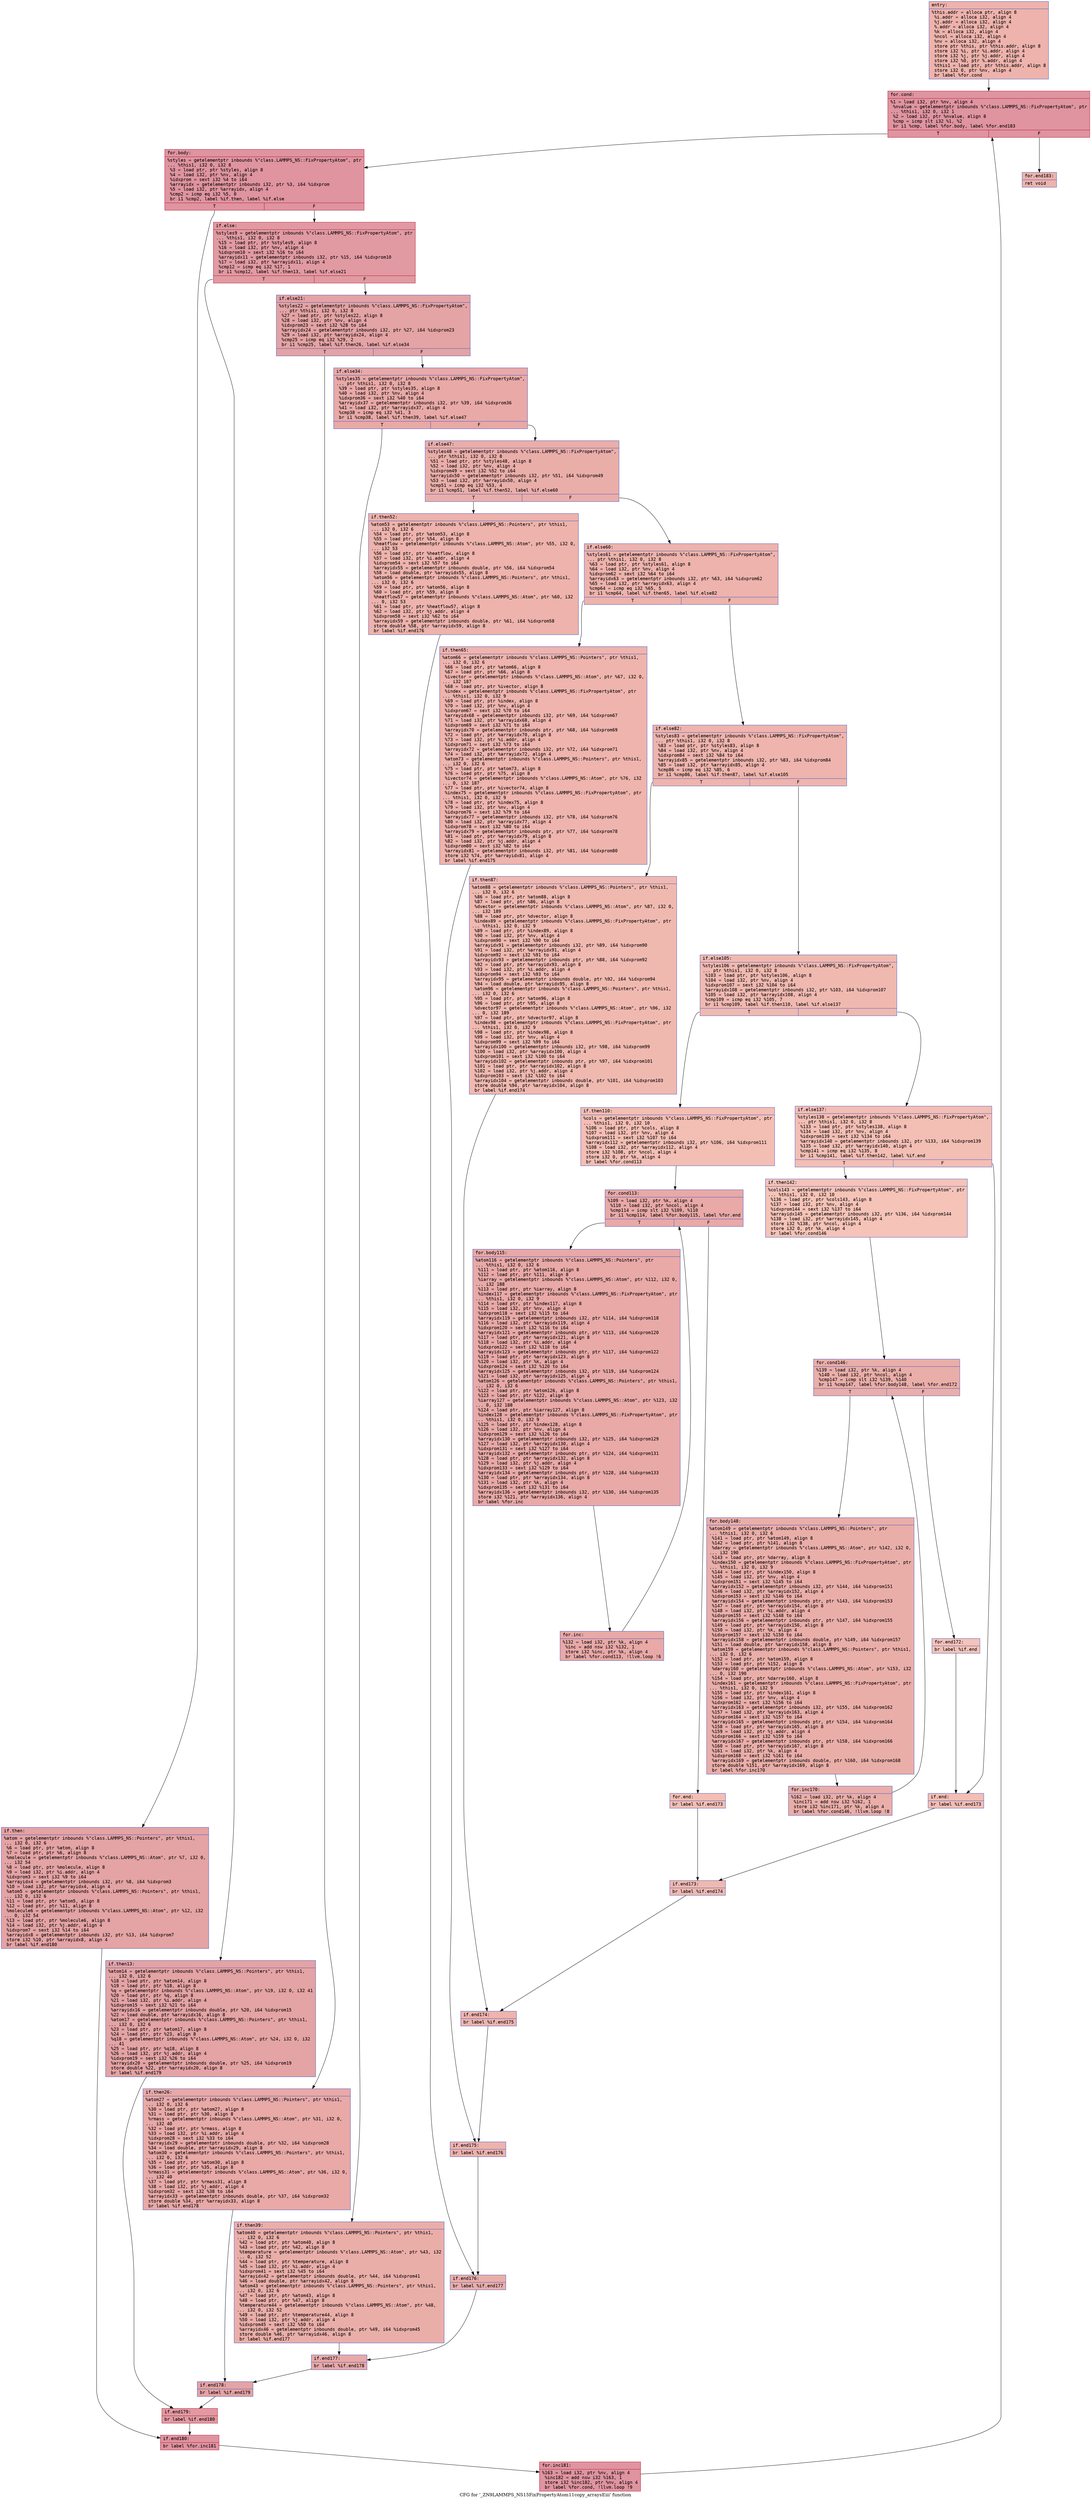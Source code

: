 digraph "CFG for '_ZN9LAMMPS_NS15FixPropertyAtom11copy_arraysEiii' function" {
	label="CFG for '_ZN9LAMMPS_NS15FixPropertyAtom11copy_arraysEiii' function";

	Node0x561c2755d0a0 [shape=record,color="#3d50c3ff", style=filled, fillcolor="#d6524470" fontname="Courier",label="{entry:\l|  %this.addr = alloca ptr, align 8\l  %i.addr = alloca i32, align 4\l  %j.addr = alloca i32, align 4\l  %.addr = alloca i32, align 4\l  %k = alloca i32, align 4\l  %ncol = alloca i32, align 4\l  %nv = alloca i32, align 4\l  store ptr %this, ptr %this.addr, align 8\l  store i32 %i, ptr %i.addr, align 4\l  store i32 %j, ptr %j.addr, align 4\l  store i32 %0, ptr %.addr, align 4\l  %this1 = load ptr, ptr %this.addr, align 8\l  store i32 0, ptr %nv, align 4\l  br label %for.cond\l}"];
	Node0x561c2755d0a0 -> Node0x561c2755d870[tooltip="entry -> for.cond\nProbability 100.00%" ];
	Node0x561c2755d870 [shape=record,color="#b70d28ff", style=filled, fillcolor="#b70d2870" fontname="Courier",label="{for.cond:\l|  %1 = load i32, ptr %nv, align 4\l  %nvalue = getelementptr inbounds %\"class.LAMMPS_NS::FixPropertyAtom\", ptr\l... %this1, i32 0, i32 1\l  %2 = load i32, ptr %nvalue, align 8\l  %cmp = icmp slt i32 %1, %2\l  br i1 %cmp, label %for.body, label %for.end183\l|{<s0>T|<s1>F}}"];
	Node0x561c2755d870:s0 -> Node0x561c2755dce0[tooltip="for.cond -> for.body\nProbability 96.88%" ];
	Node0x561c2755d870:s1 -> Node0x561c2755dd30[tooltip="for.cond -> for.end183\nProbability 3.12%" ];
	Node0x561c2755dce0 [shape=record,color="#b70d28ff", style=filled, fillcolor="#b70d2870" fontname="Courier",label="{for.body:\l|  %styles = getelementptr inbounds %\"class.LAMMPS_NS::FixPropertyAtom\", ptr\l... %this1, i32 0, i32 8\l  %3 = load ptr, ptr %styles, align 8\l  %4 = load i32, ptr %nv, align 4\l  %idxprom = sext i32 %4 to i64\l  %arrayidx = getelementptr inbounds i32, ptr %3, i64 %idxprom\l  %5 = load i32, ptr %arrayidx, align 4\l  %cmp2 = icmp eq i32 %5, 0\l  br i1 %cmp2, label %if.then, label %if.else\l|{<s0>T|<s1>F}}"];
	Node0x561c2755dce0:s0 -> Node0x561c2755e2d0[tooltip="for.body -> if.then\nProbability 37.50%" ];
	Node0x561c2755dce0:s1 -> Node0x561c2755e340[tooltip="for.body -> if.else\nProbability 62.50%" ];
	Node0x561c2755e2d0 [shape=record,color="#3d50c3ff", style=filled, fillcolor="#c32e3170" fontname="Courier",label="{if.then:\l|  %atom = getelementptr inbounds %\"class.LAMMPS_NS::Pointers\", ptr %this1,\l... i32 0, i32 6\l  %6 = load ptr, ptr %atom, align 8\l  %7 = load ptr, ptr %6, align 8\l  %molecule = getelementptr inbounds %\"class.LAMMPS_NS::Atom\", ptr %7, i32 0,\l... i32 54\l  %8 = load ptr, ptr %molecule, align 8\l  %9 = load i32, ptr %i.addr, align 4\l  %idxprom3 = sext i32 %9 to i64\l  %arrayidx4 = getelementptr inbounds i32, ptr %8, i64 %idxprom3\l  %10 = load i32, ptr %arrayidx4, align 4\l  %atom5 = getelementptr inbounds %\"class.LAMMPS_NS::Pointers\", ptr %this1,\l... i32 0, i32 6\l  %11 = load ptr, ptr %atom5, align 8\l  %12 = load ptr, ptr %11, align 8\l  %molecule6 = getelementptr inbounds %\"class.LAMMPS_NS::Atom\", ptr %12, i32\l... 0, i32 54\l  %13 = load ptr, ptr %molecule6, align 8\l  %14 = load i32, ptr %j.addr, align 4\l  %idxprom7 = sext i32 %14 to i64\l  %arrayidx8 = getelementptr inbounds i32, ptr %13, i64 %idxprom7\l  store i32 %10, ptr %arrayidx8, align 4\l  br label %if.end180\l}"];
	Node0x561c2755e2d0 -> Node0x561c2755f180[tooltip="if.then -> if.end180\nProbability 100.00%" ];
	Node0x561c2755e340 [shape=record,color="#b70d28ff", style=filled, fillcolor="#bb1b2c70" fontname="Courier",label="{if.else:\l|  %styles9 = getelementptr inbounds %\"class.LAMMPS_NS::FixPropertyAtom\", ptr\l... %this1, i32 0, i32 8\l  %15 = load ptr, ptr %styles9, align 8\l  %16 = load i32, ptr %nv, align 4\l  %idxprom10 = sext i32 %16 to i64\l  %arrayidx11 = getelementptr inbounds i32, ptr %15, i64 %idxprom10\l  %17 = load i32, ptr %arrayidx11, align 4\l  %cmp12 = icmp eq i32 %17, 1\l  br i1 %cmp12, label %if.then13, label %if.else21\l|{<s0>T|<s1>F}}"];
	Node0x561c2755e340:s0 -> Node0x561c2755f6f0[tooltip="if.else -> if.then13\nProbability 50.00%" ];
	Node0x561c2755e340:s1 -> Node0x561c2755f770[tooltip="if.else -> if.else21\nProbability 50.00%" ];
	Node0x561c2755f6f0 [shape=record,color="#3d50c3ff", style=filled, fillcolor="#c32e3170" fontname="Courier",label="{if.then13:\l|  %atom14 = getelementptr inbounds %\"class.LAMMPS_NS::Pointers\", ptr %this1,\l... i32 0, i32 6\l  %18 = load ptr, ptr %atom14, align 8\l  %19 = load ptr, ptr %18, align 8\l  %q = getelementptr inbounds %\"class.LAMMPS_NS::Atom\", ptr %19, i32 0, i32 41\l  %20 = load ptr, ptr %q, align 8\l  %21 = load i32, ptr %i.addr, align 4\l  %idxprom15 = sext i32 %21 to i64\l  %arrayidx16 = getelementptr inbounds double, ptr %20, i64 %idxprom15\l  %22 = load double, ptr %arrayidx16, align 8\l  %atom17 = getelementptr inbounds %\"class.LAMMPS_NS::Pointers\", ptr %this1,\l... i32 0, i32 6\l  %23 = load ptr, ptr %atom17, align 8\l  %24 = load ptr, ptr %23, align 8\l  %q18 = getelementptr inbounds %\"class.LAMMPS_NS::Atom\", ptr %24, i32 0, i32\l... 41\l  %25 = load ptr, ptr %q18, align 8\l  %26 = load i32, ptr %j.addr, align 4\l  %idxprom19 = sext i32 %26 to i64\l  %arrayidx20 = getelementptr inbounds double, ptr %25, i64 %idxprom19\l  store double %22, ptr %arrayidx20, align 8\l  br label %if.end179\l}"];
	Node0x561c2755f6f0 -> Node0x561c27560420[tooltip="if.then13 -> if.end179\nProbability 100.00%" ];
	Node0x561c2755f770 [shape=record,color="#3d50c3ff", style=filled, fillcolor="#c32e3170" fontname="Courier",label="{if.else21:\l|  %styles22 = getelementptr inbounds %\"class.LAMMPS_NS::FixPropertyAtom\",\l... ptr %this1, i32 0, i32 8\l  %27 = load ptr, ptr %styles22, align 8\l  %28 = load i32, ptr %nv, align 4\l  %idxprom23 = sext i32 %28 to i64\l  %arrayidx24 = getelementptr inbounds i32, ptr %27, i64 %idxprom23\l  %29 = load i32, ptr %arrayidx24, align 4\l  %cmp25 = icmp eq i32 %29, 2\l  br i1 %cmp25, label %if.then26, label %if.else34\l|{<s0>T|<s1>F}}"];
	Node0x561c2755f770:s0 -> Node0x561c2755e930[tooltip="if.else21 -> if.then26\nProbability 50.00%" ];
	Node0x561c2755f770:s1 -> Node0x561c2755e9b0[tooltip="if.else21 -> if.else34\nProbability 50.00%" ];
	Node0x561c2755e930 [shape=record,color="#3d50c3ff", style=filled, fillcolor="#ca3b3770" fontname="Courier",label="{if.then26:\l|  %atom27 = getelementptr inbounds %\"class.LAMMPS_NS::Pointers\", ptr %this1,\l... i32 0, i32 6\l  %30 = load ptr, ptr %atom27, align 8\l  %31 = load ptr, ptr %30, align 8\l  %rmass = getelementptr inbounds %\"class.LAMMPS_NS::Atom\", ptr %31, i32 0,\l... i32 40\l  %32 = load ptr, ptr %rmass, align 8\l  %33 = load i32, ptr %i.addr, align 4\l  %idxprom28 = sext i32 %33 to i64\l  %arrayidx29 = getelementptr inbounds double, ptr %32, i64 %idxprom28\l  %34 = load double, ptr %arrayidx29, align 8\l  %atom30 = getelementptr inbounds %\"class.LAMMPS_NS::Pointers\", ptr %this1,\l... i32 0, i32 6\l  %35 = load ptr, ptr %atom30, align 8\l  %36 = load ptr, ptr %35, align 8\l  %rmass31 = getelementptr inbounds %\"class.LAMMPS_NS::Atom\", ptr %36, i32 0,\l... i32 40\l  %37 = load ptr, ptr %rmass31, align 8\l  %38 = load i32, ptr %j.addr, align 4\l  %idxprom32 = sext i32 %38 to i64\l  %arrayidx33 = getelementptr inbounds double, ptr %37, i64 %idxprom32\l  store double %34, ptr %arrayidx33, align 8\l  br label %if.end178\l}"];
	Node0x561c2755e930 -> Node0x561c27542920[tooltip="if.then26 -> if.end178\nProbability 100.00%" ];
	Node0x561c2755e9b0 [shape=record,color="#3d50c3ff", style=filled, fillcolor="#ca3b3770" fontname="Courier",label="{if.else34:\l|  %styles35 = getelementptr inbounds %\"class.LAMMPS_NS::FixPropertyAtom\",\l... ptr %this1, i32 0, i32 8\l  %39 = load ptr, ptr %styles35, align 8\l  %40 = load i32, ptr %nv, align 4\l  %idxprom36 = sext i32 %40 to i64\l  %arrayidx37 = getelementptr inbounds i32, ptr %39, i64 %idxprom36\l  %41 = load i32, ptr %arrayidx37, align 4\l  %cmp38 = icmp eq i32 %41, 3\l  br i1 %cmp38, label %if.then39, label %if.else47\l|{<s0>T|<s1>F}}"];
	Node0x561c2755e9b0:s0 -> Node0x561c27561d50[tooltip="if.else34 -> if.then39\nProbability 50.00%" ];
	Node0x561c2755e9b0:s1 -> Node0x561c27561dd0[tooltip="if.else34 -> if.else47\nProbability 50.00%" ];
	Node0x561c27561d50 [shape=record,color="#3d50c3ff", style=filled, fillcolor="#d0473d70" fontname="Courier",label="{if.then39:\l|  %atom40 = getelementptr inbounds %\"class.LAMMPS_NS::Pointers\", ptr %this1,\l... i32 0, i32 6\l  %42 = load ptr, ptr %atom40, align 8\l  %43 = load ptr, ptr %42, align 8\l  %temperature = getelementptr inbounds %\"class.LAMMPS_NS::Atom\", ptr %43, i32\l... 0, i32 52\l  %44 = load ptr, ptr %temperature, align 8\l  %45 = load i32, ptr %i.addr, align 4\l  %idxprom41 = sext i32 %45 to i64\l  %arrayidx42 = getelementptr inbounds double, ptr %44, i64 %idxprom41\l  %46 = load double, ptr %arrayidx42, align 8\l  %atom43 = getelementptr inbounds %\"class.LAMMPS_NS::Pointers\", ptr %this1,\l... i32 0, i32 6\l  %47 = load ptr, ptr %atom43, align 8\l  %48 = load ptr, ptr %47, align 8\l  %temperature44 = getelementptr inbounds %\"class.LAMMPS_NS::Atom\", ptr %48,\l... i32 0, i32 52\l  %49 = load ptr, ptr %temperature44, align 8\l  %50 = load i32, ptr %j.addr, align 4\l  %idxprom45 = sext i32 %50 to i64\l  %arrayidx46 = getelementptr inbounds double, ptr %49, i64 %idxprom45\l  store double %46, ptr %arrayidx46, align 8\l  br label %if.end177\l}"];
	Node0x561c27561d50 -> Node0x561c275632b0[tooltip="if.then39 -> if.end177\nProbability 100.00%" ];
	Node0x561c27561dd0 [shape=record,color="#3d50c3ff", style=filled, fillcolor="#d0473d70" fontname="Courier",label="{if.else47:\l|  %styles48 = getelementptr inbounds %\"class.LAMMPS_NS::FixPropertyAtom\",\l... ptr %this1, i32 0, i32 8\l  %51 = load ptr, ptr %styles48, align 8\l  %52 = load i32, ptr %nv, align 4\l  %idxprom49 = sext i32 %52 to i64\l  %arrayidx50 = getelementptr inbounds i32, ptr %51, i64 %idxprom49\l  %53 = load i32, ptr %arrayidx50, align 4\l  %cmp51 = icmp eq i32 %53, 4\l  br i1 %cmp51, label %if.then52, label %if.else60\l|{<s0>T|<s1>F}}"];
	Node0x561c27561dd0:s0 -> Node0x561c27563830[tooltip="if.else47 -> if.then52\nProbability 50.00%" ];
	Node0x561c27561dd0:s1 -> Node0x561c275638b0[tooltip="if.else47 -> if.else60\nProbability 50.00%" ];
	Node0x561c27563830 [shape=record,color="#3d50c3ff", style=filled, fillcolor="#d6524470" fontname="Courier",label="{if.then52:\l|  %atom53 = getelementptr inbounds %\"class.LAMMPS_NS::Pointers\", ptr %this1,\l... i32 0, i32 6\l  %54 = load ptr, ptr %atom53, align 8\l  %55 = load ptr, ptr %54, align 8\l  %heatflow = getelementptr inbounds %\"class.LAMMPS_NS::Atom\", ptr %55, i32 0,\l... i32 53\l  %56 = load ptr, ptr %heatflow, align 8\l  %57 = load i32, ptr %i.addr, align 4\l  %idxprom54 = sext i32 %57 to i64\l  %arrayidx55 = getelementptr inbounds double, ptr %56, i64 %idxprom54\l  %58 = load double, ptr %arrayidx55, align 8\l  %atom56 = getelementptr inbounds %\"class.LAMMPS_NS::Pointers\", ptr %this1,\l... i32 0, i32 6\l  %59 = load ptr, ptr %atom56, align 8\l  %60 = load ptr, ptr %59, align 8\l  %heatflow57 = getelementptr inbounds %\"class.LAMMPS_NS::Atom\", ptr %60, i32\l... 0, i32 53\l  %61 = load ptr, ptr %heatflow57, align 8\l  %62 = load i32, ptr %j.addr, align 4\l  %idxprom58 = sext i32 %62 to i64\l  %arrayidx59 = getelementptr inbounds double, ptr %61, i64 %idxprom58\l  store double %58, ptr %arrayidx59, align 8\l  br label %if.end176\l}"];
	Node0x561c27563830 -> Node0x561c27564580[tooltip="if.then52 -> if.end176\nProbability 100.00%" ];
	Node0x561c275638b0 [shape=record,color="#3d50c3ff", style=filled, fillcolor="#d6524470" fontname="Courier",label="{if.else60:\l|  %styles61 = getelementptr inbounds %\"class.LAMMPS_NS::FixPropertyAtom\",\l... ptr %this1, i32 0, i32 8\l  %63 = load ptr, ptr %styles61, align 8\l  %64 = load i32, ptr %nv, align 4\l  %idxprom62 = sext i32 %64 to i64\l  %arrayidx63 = getelementptr inbounds i32, ptr %63, i64 %idxprom62\l  %65 = load i32, ptr %arrayidx63, align 4\l  %cmp64 = icmp eq i32 %65, 5\l  br i1 %cmp64, label %if.then65, label %if.else82\l|{<s0>T|<s1>F}}"];
	Node0x561c275638b0:s0 -> Node0x561c27564b00[tooltip="if.else60 -> if.then65\nProbability 50.00%" ];
	Node0x561c275638b0:s1 -> Node0x561c275607a0[tooltip="if.else60 -> if.else82\nProbability 50.00%" ];
	Node0x561c27564b00 [shape=record,color="#3d50c3ff", style=filled, fillcolor="#d8564670" fontname="Courier",label="{if.then65:\l|  %atom66 = getelementptr inbounds %\"class.LAMMPS_NS::Pointers\", ptr %this1,\l... i32 0, i32 6\l  %66 = load ptr, ptr %atom66, align 8\l  %67 = load ptr, ptr %66, align 8\l  %ivector = getelementptr inbounds %\"class.LAMMPS_NS::Atom\", ptr %67, i32 0,\l... i32 187\l  %68 = load ptr, ptr %ivector, align 8\l  %index = getelementptr inbounds %\"class.LAMMPS_NS::FixPropertyAtom\", ptr\l... %this1, i32 0, i32 9\l  %69 = load ptr, ptr %index, align 8\l  %70 = load i32, ptr %nv, align 4\l  %idxprom67 = sext i32 %70 to i64\l  %arrayidx68 = getelementptr inbounds i32, ptr %69, i64 %idxprom67\l  %71 = load i32, ptr %arrayidx68, align 4\l  %idxprom69 = sext i32 %71 to i64\l  %arrayidx70 = getelementptr inbounds ptr, ptr %68, i64 %idxprom69\l  %72 = load ptr, ptr %arrayidx70, align 8\l  %73 = load i32, ptr %i.addr, align 4\l  %idxprom71 = sext i32 %73 to i64\l  %arrayidx72 = getelementptr inbounds i32, ptr %72, i64 %idxprom71\l  %74 = load i32, ptr %arrayidx72, align 4\l  %atom73 = getelementptr inbounds %\"class.LAMMPS_NS::Pointers\", ptr %this1,\l... i32 0, i32 6\l  %75 = load ptr, ptr %atom73, align 8\l  %76 = load ptr, ptr %75, align 8\l  %ivector74 = getelementptr inbounds %\"class.LAMMPS_NS::Atom\", ptr %76, i32\l... 0, i32 187\l  %77 = load ptr, ptr %ivector74, align 8\l  %index75 = getelementptr inbounds %\"class.LAMMPS_NS::FixPropertyAtom\", ptr\l... %this1, i32 0, i32 9\l  %78 = load ptr, ptr %index75, align 8\l  %79 = load i32, ptr %nv, align 4\l  %idxprom76 = sext i32 %79 to i64\l  %arrayidx77 = getelementptr inbounds i32, ptr %78, i64 %idxprom76\l  %80 = load i32, ptr %arrayidx77, align 4\l  %idxprom78 = sext i32 %80 to i64\l  %arrayidx79 = getelementptr inbounds ptr, ptr %77, i64 %idxprom78\l  %81 = load ptr, ptr %arrayidx79, align 8\l  %82 = load i32, ptr %j.addr, align 4\l  %idxprom80 = sext i32 %82 to i64\l  %arrayidx81 = getelementptr inbounds i32, ptr %81, i64 %idxprom80\l  store i32 %74, ptr %arrayidx81, align 4\l  br label %if.end175\l}"];
	Node0x561c27564b00 -> Node0x561c27566a20[tooltip="if.then65 -> if.end175\nProbability 100.00%" ];
	Node0x561c275607a0 [shape=record,color="#3d50c3ff", style=filled, fillcolor="#d8564670" fontname="Courier",label="{if.else82:\l|  %styles83 = getelementptr inbounds %\"class.LAMMPS_NS::FixPropertyAtom\",\l... ptr %this1, i32 0, i32 8\l  %83 = load ptr, ptr %styles83, align 8\l  %84 = load i32, ptr %nv, align 4\l  %idxprom84 = sext i32 %84 to i64\l  %arrayidx85 = getelementptr inbounds i32, ptr %83, i64 %idxprom84\l  %85 = load i32, ptr %arrayidx85, align 4\l  %cmp86 = icmp eq i32 %85, 6\l  br i1 %cmp86, label %if.then87, label %if.else105\l|{<s0>T|<s1>F}}"];
	Node0x561c275607a0:s0 -> Node0x561c27566fa0[tooltip="if.else82 -> if.then87\nProbability 50.00%" ];
	Node0x561c275607a0:s1 -> Node0x561c27567020[tooltip="if.else82 -> if.else105\nProbability 50.00%" ];
	Node0x561c27566fa0 [shape=record,color="#3d50c3ff", style=filled, fillcolor="#de614d70" fontname="Courier",label="{if.then87:\l|  %atom88 = getelementptr inbounds %\"class.LAMMPS_NS::Pointers\", ptr %this1,\l... i32 0, i32 6\l  %86 = load ptr, ptr %atom88, align 8\l  %87 = load ptr, ptr %86, align 8\l  %dvector = getelementptr inbounds %\"class.LAMMPS_NS::Atom\", ptr %87, i32 0,\l... i32 189\l  %88 = load ptr, ptr %dvector, align 8\l  %index89 = getelementptr inbounds %\"class.LAMMPS_NS::FixPropertyAtom\", ptr\l... %this1, i32 0, i32 9\l  %89 = load ptr, ptr %index89, align 8\l  %90 = load i32, ptr %nv, align 4\l  %idxprom90 = sext i32 %90 to i64\l  %arrayidx91 = getelementptr inbounds i32, ptr %89, i64 %idxprom90\l  %91 = load i32, ptr %arrayidx91, align 4\l  %idxprom92 = sext i32 %91 to i64\l  %arrayidx93 = getelementptr inbounds ptr, ptr %88, i64 %idxprom92\l  %92 = load ptr, ptr %arrayidx93, align 8\l  %93 = load i32, ptr %i.addr, align 4\l  %idxprom94 = sext i32 %93 to i64\l  %arrayidx95 = getelementptr inbounds double, ptr %92, i64 %idxprom94\l  %94 = load double, ptr %arrayidx95, align 8\l  %atom96 = getelementptr inbounds %\"class.LAMMPS_NS::Pointers\", ptr %this1,\l... i32 0, i32 6\l  %95 = load ptr, ptr %atom96, align 8\l  %96 = load ptr, ptr %95, align 8\l  %dvector97 = getelementptr inbounds %\"class.LAMMPS_NS::Atom\", ptr %96, i32\l... 0, i32 189\l  %97 = load ptr, ptr %dvector97, align 8\l  %index98 = getelementptr inbounds %\"class.LAMMPS_NS::FixPropertyAtom\", ptr\l... %this1, i32 0, i32 9\l  %98 = load ptr, ptr %index98, align 8\l  %99 = load i32, ptr %nv, align 4\l  %idxprom99 = sext i32 %99 to i64\l  %arrayidx100 = getelementptr inbounds i32, ptr %98, i64 %idxprom99\l  %100 = load i32, ptr %arrayidx100, align 4\l  %idxprom101 = sext i32 %100 to i64\l  %arrayidx102 = getelementptr inbounds ptr, ptr %97, i64 %idxprom101\l  %101 = load ptr, ptr %arrayidx102, align 8\l  %102 = load i32, ptr %j.addr, align 4\l  %idxprom103 = sext i32 %102 to i64\l  %arrayidx104 = getelementptr inbounds double, ptr %101, i64 %idxprom103\l  store double %94, ptr %arrayidx104, align 8\l  br label %if.end174\l}"];
	Node0x561c27566fa0 -> Node0x561c275690c0[tooltip="if.then87 -> if.end174\nProbability 100.00%" ];
	Node0x561c27567020 [shape=record,color="#3d50c3ff", style=filled, fillcolor="#de614d70" fontname="Courier",label="{if.else105:\l|  %styles106 = getelementptr inbounds %\"class.LAMMPS_NS::FixPropertyAtom\",\l... ptr %this1, i32 0, i32 8\l  %103 = load ptr, ptr %styles106, align 8\l  %104 = load i32, ptr %nv, align 4\l  %idxprom107 = sext i32 %104 to i64\l  %arrayidx108 = getelementptr inbounds i32, ptr %103, i64 %idxprom107\l  %105 = load i32, ptr %arrayidx108, align 4\l  %cmp109 = icmp eq i32 %105, 7\l  br i1 %cmp109, label %if.then110, label %if.else137\l|{<s0>T|<s1>F}}"];
	Node0x561c27567020:s0 -> Node0x561c27569640[tooltip="if.else105 -> if.then110\nProbability 50.00%" ];
	Node0x561c27567020:s1 -> Node0x561c275696c0[tooltip="if.else105 -> if.else137\nProbability 50.00%" ];
	Node0x561c27569640 [shape=record,color="#3d50c3ff", style=filled, fillcolor="#e36c5570" fontname="Courier",label="{if.then110:\l|  %cols = getelementptr inbounds %\"class.LAMMPS_NS::FixPropertyAtom\", ptr\l... %this1, i32 0, i32 10\l  %106 = load ptr, ptr %cols, align 8\l  %107 = load i32, ptr %nv, align 4\l  %idxprom111 = sext i32 %107 to i64\l  %arrayidx112 = getelementptr inbounds i32, ptr %106, i64 %idxprom111\l  %108 = load i32, ptr %arrayidx112, align 4\l  store i32 %108, ptr %ncol, align 4\l  store i32 0, ptr %k, align 4\l  br label %for.cond113\l}"];
	Node0x561c27569640 -> Node0x561c27569d60[tooltip="if.then110 -> for.cond113\nProbability 100.00%" ];
	Node0x561c27569d60 [shape=record,color="#3d50c3ff", style=filled, fillcolor="#ca3b3770" fontname="Courier",label="{for.cond113:\l|  %109 = load i32, ptr %k, align 4\l  %110 = load i32, ptr %ncol, align 4\l  %cmp114 = icmp slt i32 %109, %110\l  br i1 %cmp114, label %for.body115, label %for.end\l|{<s0>T|<s1>F}}"];
	Node0x561c27569d60:s0 -> Node0x561c2756a000[tooltip="for.cond113 -> for.body115\nProbability 96.88%" ];
	Node0x561c27569d60:s1 -> Node0x561c2756a080[tooltip="for.cond113 -> for.end\nProbability 3.12%" ];
	Node0x561c2756a000 [shape=record,color="#3d50c3ff", style=filled, fillcolor="#ca3b3770" fontname="Courier",label="{for.body115:\l|  %atom116 = getelementptr inbounds %\"class.LAMMPS_NS::Pointers\", ptr\l... %this1, i32 0, i32 6\l  %111 = load ptr, ptr %atom116, align 8\l  %112 = load ptr, ptr %111, align 8\l  %iarray = getelementptr inbounds %\"class.LAMMPS_NS::Atom\", ptr %112, i32 0,\l... i32 188\l  %113 = load ptr, ptr %iarray, align 8\l  %index117 = getelementptr inbounds %\"class.LAMMPS_NS::FixPropertyAtom\", ptr\l... %this1, i32 0, i32 9\l  %114 = load ptr, ptr %index117, align 8\l  %115 = load i32, ptr %nv, align 4\l  %idxprom118 = sext i32 %115 to i64\l  %arrayidx119 = getelementptr inbounds i32, ptr %114, i64 %idxprom118\l  %116 = load i32, ptr %arrayidx119, align 4\l  %idxprom120 = sext i32 %116 to i64\l  %arrayidx121 = getelementptr inbounds ptr, ptr %113, i64 %idxprom120\l  %117 = load ptr, ptr %arrayidx121, align 8\l  %118 = load i32, ptr %i.addr, align 4\l  %idxprom122 = sext i32 %118 to i64\l  %arrayidx123 = getelementptr inbounds ptr, ptr %117, i64 %idxprom122\l  %119 = load ptr, ptr %arrayidx123, align 8\l  %120 = load i32, ptr %k, align 4\l  %idxprom124 = sext i32 %120 to i64\l  %arrayidx125 = getelementptr inbounds i32, ptr %119, i64 %idxprom124\l  %121 = load i32, ptr %arrayidx125, align 4\l  %atom126 = getelementptr inbounds %\"class.LAMMPS_NS::Pointers\", ptr %this1,\l... i32 0, i32 6\l  %122 = load ptr, ptr %atom126, align 8\l  %123 = load ptr, ptr %122, align 8\l  %iarray127 = getelementptr inbounds %\"class.LAMMPS_NS::Atom\", ptr %123, i32\l... 0, i32 188\l  %124 = load ptr, ptr %iarray127, align 8\l  %index128 = getelementptr inbounds %\"class.LAMMPS_NS::FixPropertyAtom\", ptr\l... %this1, i32 0, i32 9\l  %125 = load ptr, ptr %index128, align 8\l  %126 = load i32, ptr %nv, align 4\l  %idxprom129 = sext i32 %126 to i64\l  %arrayidx130 = getelementptr inbounds i32, ptr %125, i64 %idxprom129\l  %127 = load i32, ptr %arrayidx130, align 4\l  %idxprom131 = sext i32 %127 to i64\l  %arrayidx132 = getelementptr inbounds ptr, ptr %124, i64 %idxprom131\l  %128 = load ptr, ptr %arrayidx132, align 8\l  %129 = load i32, ptr %j.addr, align 4\l  %idxprom133 = sext i32 %129 to i64\l  %arrayidx134 = getelementptr inbounds ptr, ptr %128, i64 %idxprom133\l  %130 = load ptr, ptr %arrayidx134, align 8\l  %131 = load i32, ptr %k, align 4\l  %idxprom135 = sext i32 %131 to i64\l  %arrayidx136 = getelementptr inbounds i32, ptr %130, i64 %idxprom135\l  store i32 %121, ptr %arrayidx136, align 4\l  br label %for.inc\l}"];
	Node0x561c2756a000 -> Node0x561c2756be10[tooltip="for.body115 -> for.inc\nProbability 100.00%" ];
	Node0x561c2756be10 [shape=record,color="#3d50c3ff", style=filled, fillcolor="#ca3b3770" fontname="Courier",label="{for.inc:\l|  %132 = load i32, ptr %k, align 4\l  %inc = add nsw i32 %132, 1\l  store i32 %inc, ptr %k, align 4\l  br label %for.cond113, !llvm.loop !6\l}"];
	Node0x561c2756be10 -> Node0x561c27569d60[tooltip="for.inc -> for.cond113\nProbability 100.00%" ];
	Node0x561c2756a080 [shape=record,color="#3d50c3ff", style=filled, fillcolor="#e36c5570" fontname="Courier",label="{for.end:\l|  br label %if.end173\l}"];
	Node0x561c2756a080 -> Node0x561c2756c200[tooltip="for.end -> if.end173\nProbability 100.00%" ];
	Node0x561c275696c0 [shape=record,color="#3d50c3ff", style=filled, fillcolor="#e36c5570" fontname="Courier",label="{if.else137:\l|  %styles138 = getelementptr inbounds %\"class.LAMMPS_NS::FixPropertyAtom\",\l... ptr %this1, i32 0, i32 8\l  %133 = load ptr, ptr %styles138, align 8\l  %134 = load i32, ptr %nv, align 4\l  %idxprom139 = sext i32 %134 to i64\l  %arrayidx140 = getelementptr inbounds i32, ptr %133, i64 %idxprom139\l  %135 = load i32, ptr %arrayidx140, align 4\l  %cmp141 = icmp eq i32 %135, 8\l  br i1 %cmp141, label %if.then142, label %if.end\l|{<s0>T|<s1>F}}"];
	Node0x561c275696c0:s0 -> Node0x561c2756c780[tooltip="if.else137 -> if.then142\nProbability 50.00%" ];
	Node0x561c275696c0:s1 -> Node0x561c2756c800[tooltip="if.else137 -> if.end\nProbability 50.00%" ];
	Node0x561c2756c780 [shape=record,color="#3d50c3ff", style=filled, fillcolor="#e8765c70" fontname="Courier",label="{if.then142:\l|  %cols143 = getelementptr inbounds %\"class.LAMMPS_NS::FixPropertyAtom\", ptr\l... %this1, i32 0, i32 10\l  %136 = load ptr, ptr %cols143, align 8\l  %137 = load i32, ptr %nv, align 4\l  %idxprom144 = sext i32 %137 to i64\l  %arrayidx145 = getelementptr inbounds i32, ptr %136, i64 %idxprom144\l  %138 = load i32, ptr %arrayidx145, align 4\l  store i32 %138, ptr %ncol, align 4\l  store i32 0, ptr %k, align 4\l  br label %for.cond146\l}"];
	Node0x561c2756c780 -> Node0x561c2756ce30[tooltip="if.then142 -> for.cond146\nProbability 100.00%" ];
	Node0x561c2756ce30 [shape=record,color="#3d50c3ff", style=filled, fillcolor="#d0473d70" fontname="Courier",label="{for.cond146:\l|  %139 = load i32, ptr %k, align 4\l  %140 = load i32, ptr %ncol, align 4\l  %cmp147 = icmp slt i32 %139, %140\l  br i1 %cmp147, label %for.body148, label %for.end172\l|{<s0>T|<s1>F}}"];
	Node0x561c2756ce30:s0 -> Node0x561c2756d0d0[tooltip="for.cond146 -> for.body148\nProbability 96.88%" ];
	Node0x561c2756ce30:s1 -> Node0x561c2756d150[tooltip="for.cond146 -> for.end172\nProbability 3.12%" ];
	Node0x561c2756d0d0 [shape=record,color="#3d50c3ff", style=filled, fillcolor="#d0473d70" fontname="Courier",label="{for.body148:\l|  %atom149 = getelementptr inbounds %\"class.LAMMPS_NS::Pointers\", ptr\l... %this1, i32 0, i32 6\l  %141 = load ptr, ptr %atom149, align 8\l  %142 = load ptr, ptr %141, align 8\l  %darray = getelementptr inbounds %\"class.LAMMPS_NS::Atom\", ptr %142, i32 0,\l... i32 190\l  %143 = load ptr, ptr %darray, align 8\l  %index150 = getelementptr inbounds %\"class.LAMMPS_NS::FixPropertyAtom\", ptr\l... %this1, i32 0, i32 9\l  %144 = load ptr, ptr %index150, align 8\l  %145 = load i32, ptr %nv, align 4\l  %idxprom151 = sext i32 %145 to i64\l  %arrayidx152 = getelementptr inbounds i32, ptr %144, i64 %idxprom151\l  %146 = load i32, ptr %arrayidx152, align 4\l  %idxprom153 = sext i32 %146 to i64\l  %arrayidx154 = getelementptr inbounds ptr, ptr %143, i64 %idxprom153\l  %147 = load ptr, ptr %arrayidx154, align 8\l  %148 = load i32, ptr %i.addr, align 4\l  %idxprom155 = sext i32 %148 to i64\l  %arrayidx156 = getelementptr inbounds ptr, ptr %147, i64 %idxprom155\l  %149 = load ptr, ptr %arrayidx156, align 8\l  %150 = load i32, ptr %k, align 4\l  %idxprom157 = sext i32 %150 to i64\l  %arrayidx158 = getelementptr inbounds double, ptr %149, i64 %idxprom157\l  %151 = load double, ptr %arrayidx158, align 8\l  %atom159 = getelementptr inbounds %\"class.LAMMPS_NS::Pointers\", ptr %this1,\l... i32 0, i32 6\l  %152 = load ptr, ptr %atom159, align 8\l  %153 = load ptr, ptr %152, align 8\l  %darray160 = getelementptr inbounds %\"class.LAMMPS_NS::Atom\", ptr %153, i32\l... 0, i32 190\l  %154 = load ptr, ptr %darray160, align 8\l  %index161 = getelementptr inbounds %\"class.LAMMPS_NS::FixPropertyAtom\", ptr\l... %this1, i32 0, i32 9\l  %155 = load ptr, ptr %index161, align 8\l  %156 = load i32, ptr %nv, align 4\l  %idxprom162 = sext i32 %156 to i64\l  %arrayidx163 = getelementptr inbounds i32, ptr %155, i64 %idxprom162\l  %157 = load i32, ptr %arrayidx163, align 4\l  %idxprom164 = sext i32 %157 to i64\l  %arrayidx165 = getelementptr inbounds ptr, ptr %154, i64 %idxprom164\l  %158 = load ptr, ptr %arrayidx165, align 8\l  %159 = load i32, ptr %j.addr, align 4\l  %idxprom166 = sext i32 %159 to i64\l  %arrayidx167 = getelementptr inbounds ptr, ptr %158, i64 %idxprom166\l  %160 = load ptr, ptr %arrayidx167, align 8\l  %161 = load i32, ptr %k, align 4\l  %idxprom168 = sext i32 %161 to i64\l  %arrayidx169 = getelementptr inbounds double, ptr %160, i64 %idxprom168\l  store double %151, ptr %arrayidx169, align 8\l  br label %for.inc170\l}"];
	Node0x561c2756d0d0 -> Node0x561c2756fb00[tooltip="for.body148 -> for.inc170\nProbability 100.00%" ];
	Node0x561c2756fb00 [shape=record,color="#3d50c3ff", style=filled, fillcolor="#d0473d70" fontname="Courier",label="{for.inc170:\l|  %162 = load i32, ptr %k, align 4\l  %inc171 = add nsw i32 %162, 1\l  store i32 %inc171, ptr %k, align 4\l  br label %for.cond146, !llvm.loop !8\l}"];
	Node0x561c2756fb00 -> Node0x561c2756ce30[tooltip="for.inc170 -> for.cond146\nProbability 100.00%" ];
	Node0x561c2756d150 [shape=record,color="#3d50c3ff", style=filled, fillcolor="#e8765c70" fontname="Courier",label="{for.end172:\l|  br label %if.end\l}"];
	Node0x561c2756d150 -> Node0x561c2756c800[tooltip="for.end172 -> if.end\nProbability 100.00%" ];
	Node0x561c2756c800 [shape=record,color="#3d50c3ff", style=filled, fillcolor="#e36c5570" fontname="Courier",label="{if.end:\l|  br label %if.end173\l}"];
	Node0x561c2756c800 -> Node0x561c2756c200[tooltip="if.end -> if.end173\nProbability 100.00%" ];
	Node0x561c2756c200 [shape=record,color="#3d50c3ff", style=filled, fillcolor="#de614d70" fontname="Courier",label="{if.end173:\l|  br label %if.end174\l}"];
	Node0x561c2756c200 -> Node0x561c275690c0[tooltip="if.end173 -> if.end174\nProbability 100.00%" ];
	Node0x561c275690c0 [shape=record,color="#3d50c3ff", style=filled, fillcolor="#d8564670" fontname="Courier",label="{if.end174:\l|  br label %if.end175\l}"];
	Node0x561c275690c0 -> Node0x561c27566a20[tooltip="if.end174 -> if.end175\nProbability 100.00%" ];
	Node0x561c27566a20 [shape=record,color="#3d50c3ff", style=filled, fillcolor="#d6524470" fontname="Courier",label="{if.end175:\l|  br label %if.end176\l}"];
	Node0x561c27566a20 -> Node0x561c27564580[tooltip="if.end175 -> if.end176\nProbability 100.00%" ];
	Node0x561c27564580 [shape=record,color="#3d50c3ff", style=filled, fillcolor="#d0473d70" fontname="Courier",label="{if.end176:\l|  br label %if.end177\l}"];
	Node0x561c27564580 -> Node0x561c275632b0[tooltip="if.end176 -> if.end177\nProbability 100.00%" ];
	Node0x561c275632b0 [shape=record,color="#3d50c3ff", style=filled, fillcolor="#ca3b3770" fontname="Courier",label="{if.end177:\l|  br label %if.end178\l}"];
	Node0x561c275632b0 -> Node0x561c27542920[tooltip="if.end177 -> if.end178\nProbability 100.00%" ];
	Node0x561c27542920 [shape=record,color="#3d50c3ff", style=filled, fillcolor="#c32e3170" fontname="Courier",label="{if.end178:\l|  br label %if.end179\l}"];
	Node0x561c27542920 -> Node0x561c27560420[tooltip="if.end178 -> if.end179\nProbability 100.00%" ];
	Node0x561c27560420 [shape=record,color="#b70d28ff", style=filled, fillcolor="#bb1b2c70" fontname="Courier",label="{if.end179:\l|  br label %if.end180\l}"];
	Node0x561c27560420 -> Node0x561c2755f180[tooltip="if.end179 -> if.end180\nProbability 100.00%" ];
	Node0x561c2755f180 [shape=record,color="#b70d28ff", style=filled, fillcolor="#b70d2870" fontname="Courier",label="{if.end180:\l|  br label %for.inc181\l}"];
	Node0x561c2755f180 -> Node0x561c27570370[tooltip="if.end180 -> for.inc181\nProbability 100.00%" ];
	Node0x561c27570370 [shape=record,color="#b70d28ff", style=filled, fillcolor="#b70d2870" fontname="Courier",label="{for.inc181:\l|  %163 = load i32, ptr %nv, align 4\l  %inc182 = add nsw i32 %163, 1\l  store i32 %inc182, ptr %nv, align 4\l  br label %for.cond, !llvm.loop !9\l}"];
	Node0x561c27570370 -> Node0x561c2755d870[tooltip="for.inc181 -> for.cond\nProbability 100.00%" ];
	Node0x561c2755dd30 [shape=record,color="#3d50c3ff", style=filled, fillcolor="#d6524470" fontname="Courier",label="{for.end183:\l|  ret void\l}"];
}
